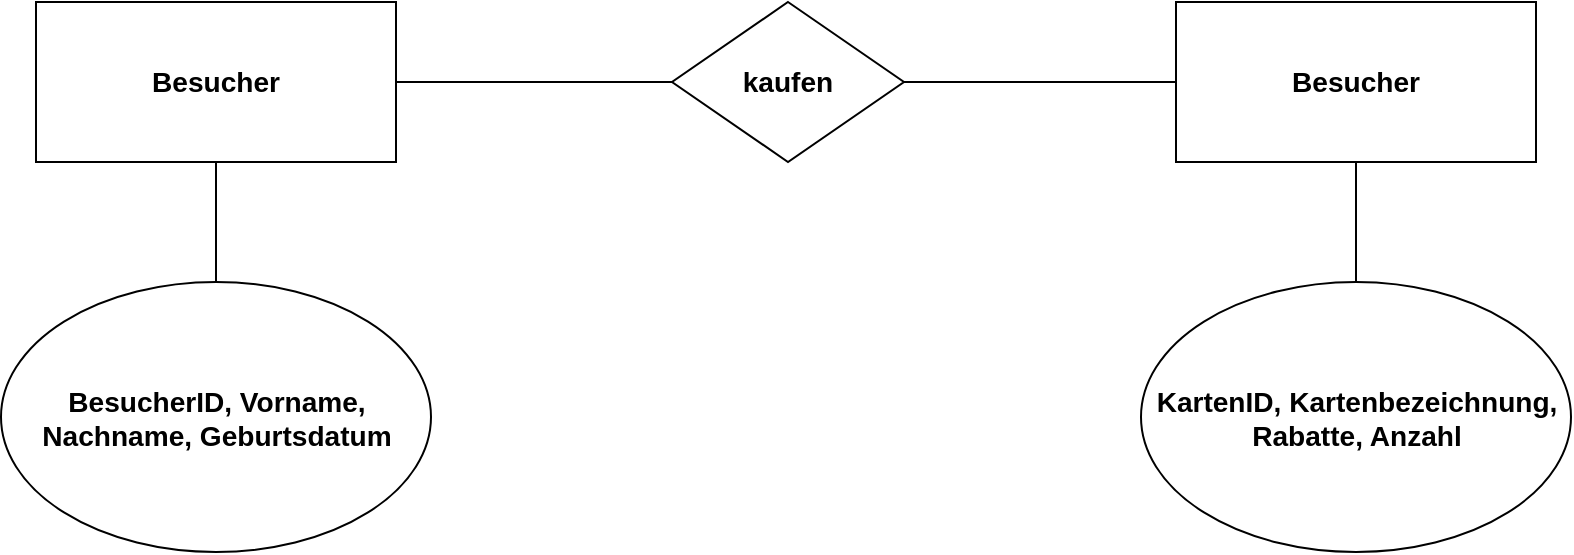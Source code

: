 <mxfile version="22.0.3" type="device">
  <diagram name="Seite-1" id="auS5ecg8x6eOTSjT9O9u">
    <mxGraphModel dx="1098" dy="828" grid="1" gridSize="10" guides="1" tooltips="1" connect="1" arrows="1" fold="1" page="1" pageScale="1" pageWidth="827" pageHeight="1169" math="0" shadow="0">
      <root>
        <mxCell id="0" />
        <mxCell id="1" parent="0" />
        <mxCell id="c2SQZz7WzGZfj_RN_DNf-3" style="edgeStyle=orthogonalEdgeStyle;rounded=0;orthogonalLoop=1;jettySize=auto;html=1;exitX=1;exitY=0.5;exitDx=0;exitDy=0;entryX=0;entryY=0.5;entryDx=0;entryDy=0;endArrow=none;endFill=0;" edge="1" parent="1" source="c2SQZz7WzGZfj_RN_DNf-1" target="c2SQZz7WzGZfj_RN_DNf-2">
          <mxGeometry relative="1" as="geometry" />
        </mxCell>
        <mxCell id="c2SQZz7WzGZfj_RN_DNf-7" style="edgeStyle=orthogonalEdgeStyle;rounded=0;orthogonalLoop=1;jettySize=auto;html=1;exitX=0.5;exitY=1;exitDx=0;exitDy=0;entryX=0.5;entryY=0;entryDx=0;entryDy=0;endArrow=none;endFill=0;" edge="1" parent="1" source="c2SQZz7WzGZfj_RN_DNf-1" target="c2SQZz7WzGZfj_RN_DNf-6">
          <mxGeometry relative="1" as="geometry" />
        </mxCell>
        <mxCell id="c2SQZz7WzGZfj_RN_DNf-1" value="&lt;h3&gt;Besucher&lt;/h3&gt;" style="rounded=0;whiteSpace=wrap;html=1;" vertex="1" parent="1">
          <mxGeometry x="40" y="310" width="180" height="80" as="geometry" />
        </mxCell>
        <mxCell id="c2SQZz7WzGZfj_RN_DNf-5" style="edgeStyle=orthogonalEdgeStyle;rounded=0;orthogonalLoop=1;jettySize=auto;html=1;exitX=1;exitY=0.5;exitDx=0;exitDy=0;endArrow=none;endFill=0;" edge="1" parent="1" source="c2SQZz7WzGZfj_RN_DNf-2" target="c2SQZz7WzGZfj_RN_DNf-4">
          <mxGeometry relative="1" as="geometry" />
        </mxCell>
        <mxCell id="c2SQZz7WzGZfj_RN_DNf-2" value="&lt;h3&gt;kaufen&lt;/h3&gt;" style="rhombus;whiteSpace=wrap;html=1;" vertex="1" parent="1">
          <mxGeometry x="358" y="310" width="116" height="80" as="geometry" />
        </mxCell>
        <mxCell id="c2SQZz7WzGZfj_RN_DNf-9" style="edgeStyle=orthogonalEdgeStyle;rounded=0;orthogonalLoop=1;jettySize=auto;html=1;exitX=0.5;exitY=1;exitDx=0;exitDy=0;endArrow=none;endFill=0;" edge="1" parent="1" source="c2SQZz7WzGZfj_RN_DNf-4" target="c2SQZz7WzGZfj_RN_DNf-8">
          <mxGeometry relative="1" as="geometry" />
        </mxCell>
        <mxCell id="c2SQZz7WzGZfj_RN_DNf-4" value="&lt;h3&gt;Besucher&lt;/h3&gt;" style="rounded=0;whiteSpace=wrap;html=1;" vertex="1" parent="1">
          <mxGeometry x="610" y="310" width="180" height="80" as="geometry" />
        </mxCell>
        <mxCell id="c2SQZz7WzGZfj_RN_DNf-6" value="&lt;h3&gt;BesucherID, Vorname, Nachname, Geburtsdatum&lt;/h3&gt;" style="ellipse;whiteSpace=wrap;html=1;" vertex="1" parent="1">
          <mxGeometry x="22.5" y="450" width="215" height="135" as="geometry" />
        </mxCell>
        <mxCell id="c2SQZz7WzGZfj_RN_DNf-8" value="&lt;h3&gt;KartenID, Kartenbezeichnung, Rabatte, Anzahl&lt;/h3&gt;" style="ellipse;whiteSpace=wrap;html=1;" vertex="1" parent="1">
          <mxGeometry x="592.5" y="450" width="215" height="135" as="geometry" />
        </mxCell>
      </root>
    </mxGraphModel>
  </diagram>
</mxfile>
